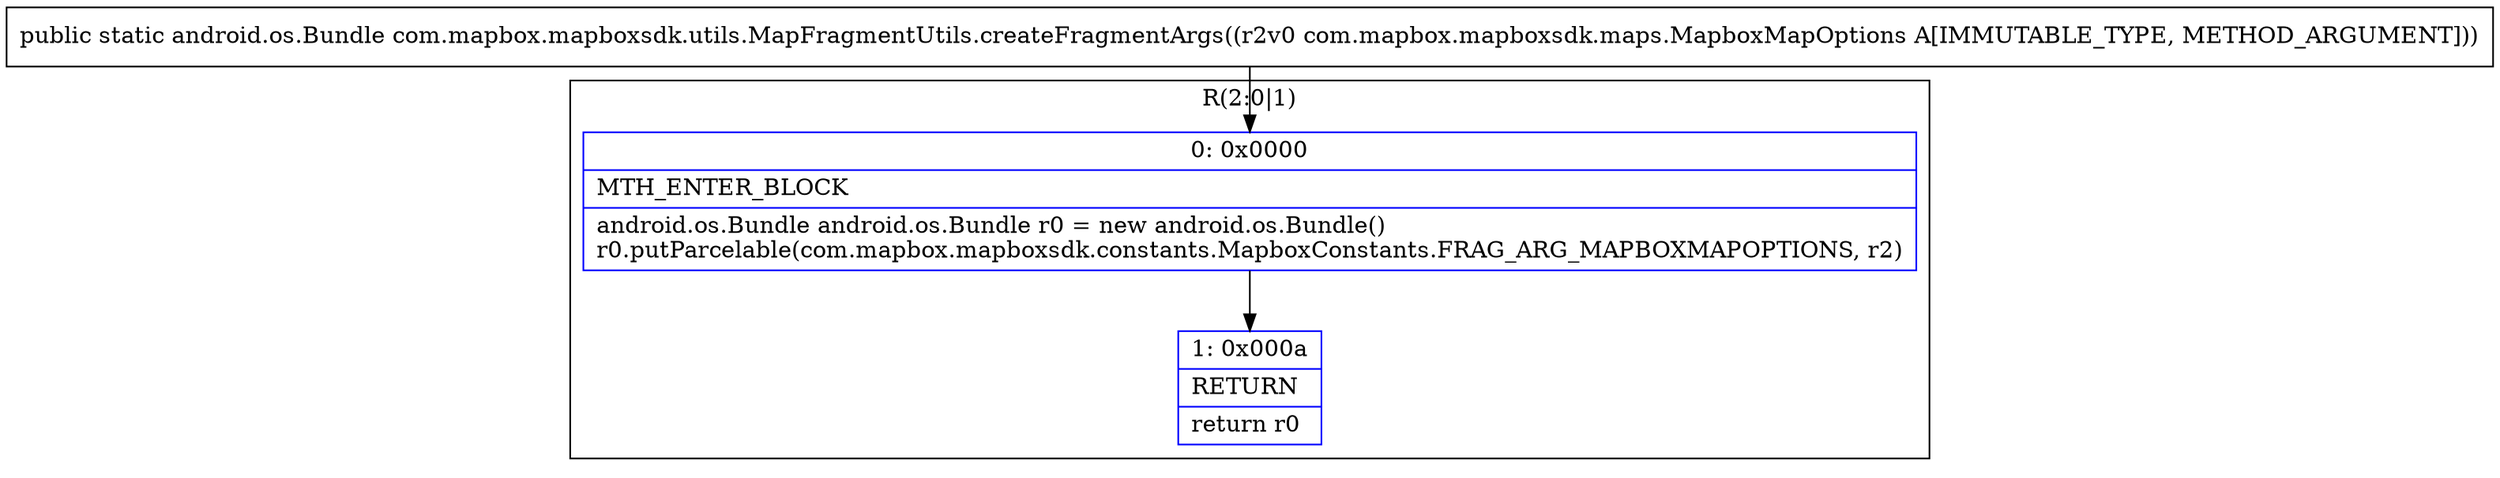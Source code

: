 digraph "CFG forcom.mapbox.mapboxsdk.utils.MapFragmentUtils.createFragmentArgs(Lcom\/mapbox\/mapboxsdk\/maps\/MapboxMapOptions;)Landroid\/os\/Bundle;" {
subgraph cluster_Region_1942236405 {
label = "R(2:0|1)";
node [shape=record,color=blue];
Node_0 [shape=record,label="{0\:\ 0x0000|MTH_ENTER_BLOCK\l|android.os.Bundle android.os.Bundle r0 = new android.os.Bundle()\lr0.putParcelable(com.mapbox.mapboxsdk.constants.MapboxConstants.FRAG_ARG_MAPBOXMAPOPTIONS, r2)\l}"];
Node_1 [shape=record,label="{1\:\ 0x000a|RETURN\l|return r0\l}"];
}
MethodNode[shape=record,label="{public static android.os.Bundle com.mapbox.mapboxsdk.utils.MapFragmentUtils.createFragmentArgs((r2v0 com.mapbox.mapboxsdk.maps.MapboxMapOptions A[IMMUTABLE_TYPE, METHOD_ARGUMENT])) }"];
MethodNode -> Node_0;
Node_0 -> Node_1;
}

